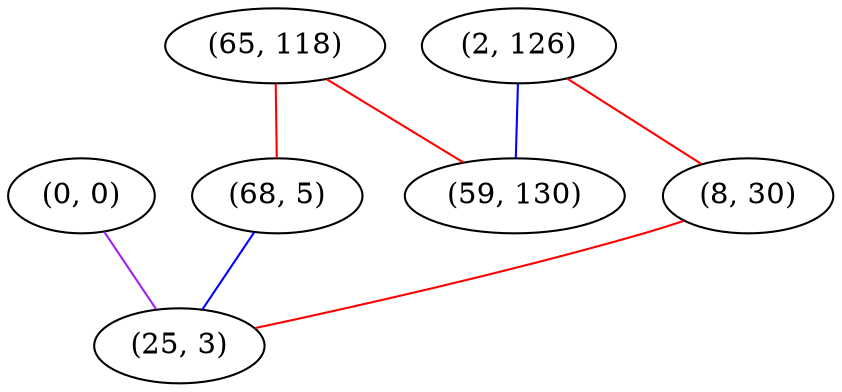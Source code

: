 graph "" {
"(0, 0)";
"(65, 118)";
"(68, 5)";
"(2, 126)";
"(8, 30)";
"(59, 130)";
"(25, 3)";
"(0, 0)" -- "(25, 3)"  [color=purple, key=0, weight=4];
"(65, 118)" -- "(68, 5)"  [color=red, key=0, weight=1];
"(65, 118)" -- "(59, 130)"  [color=red, key=0, weight=1];
"(68, 5)" -- "(25, 3)"  [color=blue, key=0, weight=3];
"(2, 126)" -- "(8, 30)"  [color=red, key=0, weight=1];
"(2, 126)" -- "(59, 130)"  [color=blue, key=0, weight=3];
"(8, 30)" -- "(25, 3)"  [color=red, key=0, weight=1];
}
